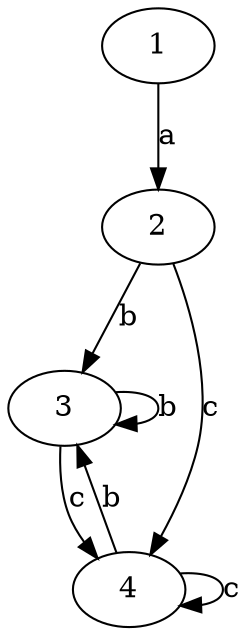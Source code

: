 // NFA RESULTS
digraph {
	1 -> 2 [label=a]
	2 -> 3 [label=b]
	2 -> 4 [label=c]
	3 -> 3 [label=b]
	3 -> 4 [label=c]
	4 -> 3 [label=b]
	4 -> 4 [label=c]
	2 [label=2]
	3 [label=3]
	1 [label=1]
	4 [label=4]
}
